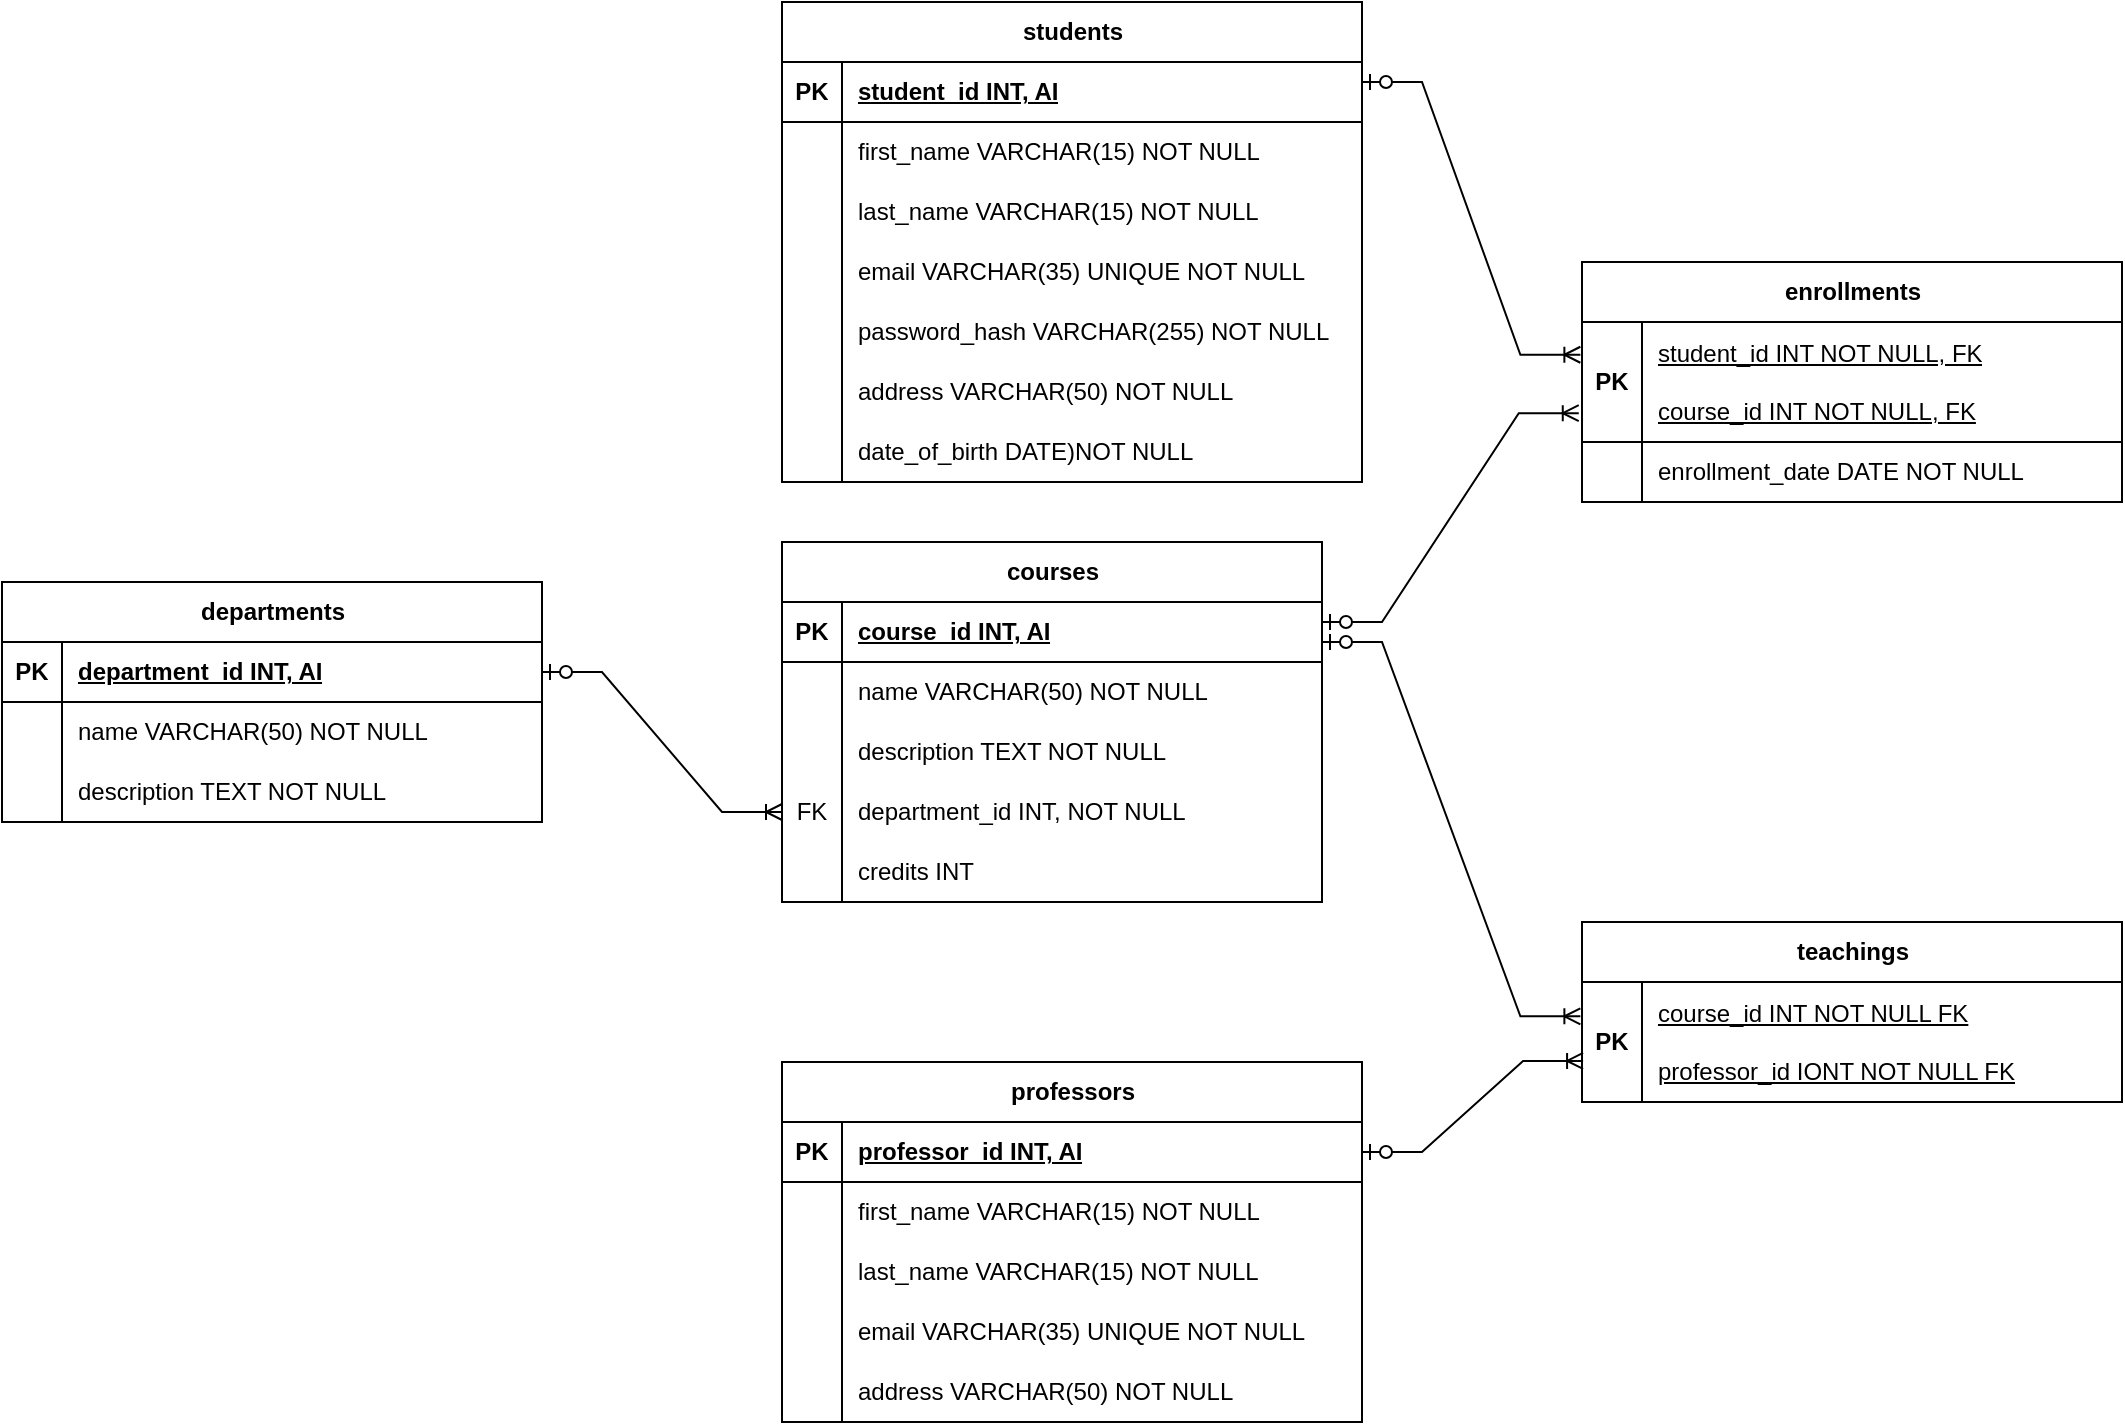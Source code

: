 <mxfile version="25.0.3">
  <diagram name="Page-1" id="q9P9Y-jpxw7oBc7O15n1">
    <mxGraphModel dx="1272" dy="900" grid="1" gridSize="10" guides="1" tooltips="1" connect="1" arrows="1" fold="1" page="1" pageScale="1" pageWidth="1169" pageHeight="827" math="0" shadow="0">
      <root>
        <mxCell id="0" />
        <mxCell id="1" parent="0" />
        <mxCell id="K55-5gkBgCIvdT2aIdZT-1" value="students" style="shape=table;startSize=30;container=1;collapsible=1;childLayout=tableLayout;fixedRows=1;rowLines=0;fontStyle=1;align=center;resizeLast=1;html=1;" parent="1" vertex="1">
          <mxGeometry x="440" y="30" width="290" height="240" as="geometry" />
        </mxCell>
        <mxCell id="K55-5gkBgCIvdT2aIdZT-2" value="" style="shape=tableRow;horizontal=0;startSize=0;swimlaneHead=0;swimlaneBody=0;fillColor=none;collapsible=0;dropTarget=0;points=[[0,0.5],[1,0.5]];portConstraint=eastwest;top=0;left=0;right=0;bottom=1;" parent="K55-5gkBgCIvdT2aIdZT-1" vertex="1">
          <mxGeometry y="30" width="290" height="30" as="geometry" />
        </mxCell>
        <mxCell id="K55-5gkBgCIvdT2aIdZT-3" value="PK" style="shape=partialRectangle;connectable=0;fillColor=none;top=0;left=0;bottom=0;right=0;fontStyle=1;overflow=hidden;whiteSpace=wrap;html=1;" parent="K55-5gkBgCIvdT2aIdZT-2" vertex="1">
          <mxGeometry width="30" height="30" as="geometry">
            <mxRectangle width="30" height="30" as="alternateBounds" />
          </mxGeometry>
        </mxCell>
        <mxCell id="K55-5gkBgCIvdT2aIdZT-4" value="student_id INT, AI" style="shape=partialRectangle;connectable=0;fillColor=none;top=0;left=0;bottom=0;right=0;align=left;spacingLeft=6;fontStyle=5;overflow=hidden;whiteSpace=wrap;html=1;" parent="K55-5gkBgCIvdT2aIdZT-2" vertex="1">
          <mxGeometry x="30" width="260" height="30" as="geometry">
            <mxRectangle width="260" height="30" as="alternateBounds" />
          </mxGeometry>
        </mxCell>
        <mxCell id="K55-5gkBgCIvdT2aIdZT-5" value="" style="shape=tableRow;horizontal=0;startSize=0;swimlaneHead=0;swimlaneBody=0;fillColor=none;collapsible=0;dropTarget=0;points=[[0,0.5],[1,0.5]];portConstraint=eastwest;top=0;left=0;right=0;bottom=0;" parent="K55-5gkBgCIvdT2aIdZT-1" vertex="1">
          <mxGeometry y="60" width="290" height="30" as="geometry" />
        </mxCell>
        <mxCell id="K55-5gkBgCIvdT2aIdZT-6" value="" style="shape=partialRectangle;connectable=0;fillColor=none;top=0;left=0;bottom=0;right=0;editable=1;overflow=hidden;whiteSpace=wrap;html=1;" parent="K55-5gkBgCIvdT2aIdZT-5" vertex="1">
          <mxGeometry width="30" height="30" as="geometry">
            <mxRectangle width="30" height="30" as="alternateBounds" />
          </mxGeometry>
        </mxCell>
        <mxCell id="K55-5gkBgCIvdT2aIdZT-7" value="first_name VARCHAR(15) NOT NULL" style="shape=partialRectangle;connectable=0;fillColor=none;top=0;left=0;bottom=0;right=0;align=left;spacingLeft=6;overflow=hidden;whiteSpace=wrap;html=1;" parent="K55-5gkBgCIvdT2aIdZT-5" vertex="1">
          <mxGeometry x="30" width="260" height="30" as="geometry">
            <mxRectangle width="260" height="30" as="alternateBounds" />
          </mxGeometry>
        </mxCell>
        <mxCell id="K55-5gkBgCIvdT2aIdZT-8" value="" style="shape=tableRow;horizontal=0;startSize=0;swimlaneHead=0;swimlaneBody=0;fillColor=none;collapsible=0;dropTarget=0;points=[[0,0.5],[1,0.5]];portConstraint=eastwest;top=0;left=0;right=0;bottom=0;" parent="K55-5gkBgCIvdT2aIdZT-1" vertex="1">
          <mxGeometry y="90" width="290" height="30" as="geometry" />
        </mxCell>
        <mxCell id="K55-5gkBgCIvdT2aIdZT-9" value="" style="shape=partialRectangle;connectable=0;fillColor=none;top=0;left=0;bottom=0;right=0;editable=1;overflow=hidden;whiteSpace=wrap;html=1;" parent="K55-5gkBgCIvdT2aIdZT-8" vertex="1">
          <mxGeometry width="30" height="30" as="geometry">
            <mxRectangle width="30" height="30" as="alternateBounds" />
          </mxGeometry>
        </mxCell>
        <mxCell id="K55-5gkBgCIvdT2aIdZT-10" value="last_name VARCHAR(15) NOT NULL" style="shape=partialRectangle;connectable=0;fillColor=none;top=0;left=0;bottom=0;right=0;align=left;spacingLeft=6;overflow=hidden;whiteSpace=wrap;html=1;" parent="K55-5gkBgCIvdT2aIdZT-8" vertex="1">
          <mxGeometry x="30" width="260" height="30" as="geometry">
            <mxRectangle width="260" height="30" as="alternateBounds" />
          </mxGeometry>
        </mxCell>
        <mxCell id="K55-5gkBgCIvdT2aIdZT-11" value="" style="shape=tableRow;horizontal=0;startSize=0;swimlaneHead=0;swimlaneBody=0;fillColor=none;collapsible=0;dropTarget=0;points=[[0,0.5],[1,0.5]];portConstraint=eastwest;top=0;left=0;right=0;bottom=0;" parent="K55-5gkBgCIvdT2aIdZT-1" vertex="1">
          <mxGeometry y="120" width="290" height="30" as="geometry" />
        </mxCell>
        <mxCell id="K55-5gkBgCIvdT2aIdZT-12" value="" style="shape=partialRectangle;connectable=0;fillColor=none;top=0;left=0;bottom=0;right=0;editable=1;overflow=hidden;whiteSpace=wrap;html=1;" parent="K55-5gkBgCIvdT2aIdZT-11" vertex="1">
          <mxGeometry width="30" height="30" as="geometry">
            <mxRectangle width="30" height="30" as="alternateBounds" />
          </mxGeometry>
        </mxCell>
        <mxCell id="K55-5gkBgCIvdT2aIdZT-13" value="email VARCHAR(35) UNIQUE NOT NULL" style="shape=partialRectangle;connectable=0;fillColor=none;top=0;left=0;bottom=0;right=0;align=left;spacingLeft=6;overflow=hidden;whiteSpace=wrap;html=1;" parent="K55-5gkBgCIvdT2aIdZT-11" vertex="1">
          <mxGeometry x="30" width="260" height="30" as="geometry">
            <mxRectangle width="260" height="30" as="alternateBounds" />
          </mxGeometry>
        </mxCell>
        <mxCell id="K55-5gkBgCIvdT2aIdZT-14" value="" style="shape=tableRow;horizontal=0;startSize=0;swimlaneHead=0;swimlaneBody=0;fillColor=none;collapsible=0;dropTarget=0;points=[[0,0.5],[1,0.5]];portConstraint=eastwest;top=0;left=0;right=0;bottom=0;" parent="K55-5gkBgCIvdT2aIdZT-1" vertex="1">
          <mxGeometry y="150" width="290" height="30" as="geometry" />
        </mxCell>
        <mxCell id="K55-5gkBgCIvdT2aIdZT-15" value="" style="shape=partialRectangle;connectable=0;fillColor=none;top=0;left=0;bottom=0;right=0;editable=1;overflow=hidden;whiteSpace=wrap;html=1;" parent="K55-5gkBgCIvdT2aIdZT-14" vertex="1">
          <mxGeometry width="30" height="30" as="geometry">
            <mxRectangle width="30" height="30" as="alternateBounds" />
          </mxGeometry>
        </mxCell>
        <mxCell id="K55-5gkBgCIvdT2aIdZT-16" value="password_hash VARCHAR(255) NOT NULL" style="shape=partialRectangle;connectable=0;fillColor=none;top=0;left=0;bottom=0;right=0;align=left;spacingLeft=6;overflow=hidden;whiteSpace=wrap;html=1;" parent="K55-5gkBgCIvdT2aIdZT-14" vertex="1">
          <mxGeometry x="30" width="260" height="30" as="geometry">
            <mxRectangle width="260" height="30" as="alternateBounds" />
          </mxGeometry>
        </mxCell>
        <mxCell id="K55-5gkBgCIvdT2aIdZT-17" value="" style="shape=tableRow;horizontal=0;startSize=0;swimlaneHead=0;swimlaneBody=0;fillColor=none;collapsible=0;dropTarget=0;points=[[0,0.5],[1,0.5]];portConstraint=eastwest;top=0;left=0;right=0;bottom=0;" parent="K55-5gkBgCIvdT2aIdZT-1" vertex="1">
          <mxGeometry y="180" width="290" height="30" as="geometry" />
        </mxCell>
        <mxCell id="K55-5gkBgCIvdT2aIdZT-18" value="" style="shape=partialRectangle;connectable=0;fillColor=none;top=0;left=0;bottom=0;right=0;editable=1;overflow=hidden;whiteSpace=wrap;html=1;" parent="K55-5gkBgCIvdT2aIdZT-17" vertex="1">
          <mxGeometry width="30" height="30" as="geometry">
            <mxRectangle width="30" height="30" as="alternateBounds" />
          </mxGeometry>
        </mxCell>
        <mxCell id="K55-5gkBgCIvdT2aIdZT-19" value="address VARCHAR(50) NOT NULL" style="shape=partialRectangle;connectable=0;fillColor=none;top=0;left=0;bottom=0;right=0;align=left;spacingLeft=6;overflow=hidden;whiteSpace=wrap;html=1;" parent="K55-5gkBgCIvdT2aIdZT-17" vertex="1">
          <mxGeometry x="30" width="260" height="30" as="geometry">
            <mxRectangle width="260" height="30" as="alternateBounds" />
          </mxGeometry>
        </mxCell>
        <mxCell id="Xlyhr4IFRxJNU7q4O0cl-1" value="" style="shape=tableRow;horizontal=0;startSize=0;swimlaneHead=0;swimlaneBody=0;fillColor=none;collapsible=0;dropTarget=0;points=[[0,0.5],[1,0.5]];portConstraint=eastwest;top=0;left=0;right=0;bottom=0;" vertex="1" parent="K55-5gkBgCIvdT2aIdZT-1">
          <mxGeometry y="210" width="290" height="30" as="geometry" />
        </mxCell>
        <mxCell id="Xlyhr4IFRxJNU7q4O0cl-2" value="" style="shape=partialRectangle;connectable=0;fillColor=none;top=0;left=0;bottom=0;right=0;editable=1;overflow=hidden;whiteSpace=wrap;html=1;" vertex="1" parent="Xlyhr4IFRxJNU7q4O0cl-1">
          <mxGeometry width="30" height="30" as="geometry">
            <mxRectangle width="30" height="30" as="alternateBounds" />
          </mxGeometry>
        </mxCell>
        <mxCell id="Xlyhr4IFRxJNU7q4O0cl-3" value="date_of_birth DATE)NOT NULL" style="shape=partialRectangle;connectable=0;fillColor=none;top=0;left=0;bottom=0;right=0;align=left;spacingLeft=6;overflow=hidden;whiteSpace=wrap;html=1;" vertex="1" parent="Xlyhr4IFRxJNU7q4O0cl-1">
          <mxGeometry x="30" width="260" height="30" as="geometry">
            <mxRectangle width="260" height="30" as="alternateBounds" />
          </mxGeometry>
        </mxCell>
        <mxCell id="K55-5gkBgCIvdT2aIdZT-21" value="courses" style="shape=table;startSize=30;container=1;collapsible=1;childLayout=tableLayout;fixedRows=1;rowLines=0;fontStyle=1;align=center;resizeLast=1;html=1;" parent="1" vertex="1">
          <mxGeometry x="440" y="300" width="270" height="180" as="geometry" />
        </mxCell>
        <mxCell id="K55-5gkBgCIvdT2aIdZT-22" value="" style="shape=tableRow;horizontal=0;startSize=0;swimlaneHead=0;swimlaneBody=0;fillColor=none;collapsible=0;dropTarget=0;points=[[0,0.5],[1,0.5]];portConstraint=eastwest;top=0;left=0;right=0;bottom=1;" parent="K55-5gkBgCIvdT2aIdZT-21" vertex="1">
          <mxGeometry y="30" width="270" height="30" as="geometry" />
        </mxCell>
        <mxCell id="K55-5gkBgCIvdT2aIdZT-23" value="PK" style="shape=partialRectangle;connectable=0;fillColor=none;top=0;left=0;bottom=0;right=0;fontStyle=1;overflow=hidden;whiteSpace=wrap;html=1;" parent="K55-5gkBgCIvdT2aIdZT-22" vertex="1">
          <mxGeometry width="30" height="30" as="geometry">
            <mxRectangle width="30" height="30" as="alternateBounds" />
          </mxGeometry>
        </mxCell>
        <mxCell id="K55-5gkBgCIvdT2aIdZT-24" value="course_id INT, AI" style="shape=partialRectangle;connectable=0;fillColor=none;top=0;left=0;bottom=0;right=0;align=left;spacingLeft=6;fontStyle=5;overflow=hidden;whiteSpace=wrap;html=1;" parent="K55-5gkBgCIvdT2aIdZT-22" vertex="1">
          <mxGeometry x="30" width="240" height="30" as="geometry">
            <mxRectangle width="240" height="30" as="alternateBounds" />
          </mxGeometry>
        </mxCell>
        <mxCell id="K55-5gkBgCIvdT2aIdZT-25" value="" style="shape=tableRow;horizontal=0;startSize=0;swimlaneHead=0;swimlaneBody=0;fillColor=none;collapsible=0;dropTarget=0;points=[[0,0.5],[1,0.5]];portConstraint=eastwest;top=0;left=0;right=0;bottom=0;" parent="K55-5gkBgCIvdT2aIdZT-21" vertex="1">
          <mxGeometry y="60" width="270" height="30" as="geometry" />
        </mxCell>
        <mxCell id="K55-5gkBgCIvdT2aIdZT-26" value="" style="shape=partialRectangle;connectable=0;fillColor=none;top=0;left=0;bottom=0;right=0;editable=1;overflow=hidden;whiteSpace=wrap;html=1;" parent="K55-5gkBgCIvdT2aIdZT-25" vertex="1">
          <mxGeometry width="30" height="30" as="geometry">
            <mxRectangle width="30" height="30" as="alternateBounds" />
          </mxGeometry>
        </mxCell>
        <mxCell id="K55-5gkBgCIvdT2aIdZT-27" value="name VARCHAR(50) NOT NULL" style="shape=partialRectangle;connectable=0;fillColor=none;top=0;left=0;bottom=0;right=0;align=left;spacingLeft=6;overflow=hidden;whiteSpace=wrap;html=1;" parent="K55-5gkBgCIvdT2aIdZT-25" vertex="1">
          <mxGeometry x="30" width="240" height="30" as="geometry">
            <mxRectangle width="240" height="30" as="alternateBounds" />
          </mxGeometry>
        </mxCell>
        <mxCell id="K55-5gkBgCIvdT2aIdZT-28" value="" style="shape=tableRow;horizontal=0;startSize=0;swimlaneHead=0;swimlaneBody=0;fillColor=none;collapsible=0;dropTarget=0;points=[[0,0.5],[1,0.5]];portConstraint=eastwest;top=0;left=0;right=0;bottom=0;" parent="K55-5gkBgCIvdT2aIdZT-21" vertex="1">
          <mxGeometry y="90" width="270" height="30" as="geometry" />
        </mxCell>
        <mxCell id="K55-5gkBgCIvdT2aIdZT-29" value="" style="shape=partialRectangle;connectable=0;fillColor=none;top=0;left=0;bottom=0;right=0;editable=1;overflow=hidden;whiteSpace=wrap;html=1;" parent="K55-5gkBgCIvdT2aIdZT-28" vertex="1">
          <mxGeometry width="30" height="30" as="geometry">
            <mxRectangle width="30" height="30" as="alternateBounds" />
          </mxGeometry>
        </mxCell>
        <mxCell id="K55-5gkBgCIvdT2aIdZT-30" value="description TEXT NOT NULL" style="shape=partialRectangle;connectable=0;fillColor=none;top=0;left=0;bottom=0;right=0;align=left;spacingLeft=6;overflow=hidden;whiteSpace=wrap;html=1;" parent="K55-5gkBgCIvdT2aIdZT-28" vertex="1">
          <mxGeometry x="30" width="240" height="30" as="geometry">
            <mxRectangle width="240" height="30" as="alternateBounds" />
          </mxGeometry>
        </mxCell>
        <mxCell id="K55-5gkBgCIvdT2aIdZT-31" value="" style="shape=tableRow;horizontal=0;startSize=0;swimlaneHead=0;swimlaneBody=0;fillColor=none;collapsible=0;dropTarget=0;points=[[0,0.5],[1,0.5]];portConstraint=eastwest;top=0;left=0;right=0;bottom=0;" parent="K55-5gkBgCIvdT2aIdZT-21" vertex="1">
          <mxGeometry y="120" width="270" height="30" as="geometry" />
        </mxCell>
        <mxCell id="K55-5gkBgCIvdT2aIdZT-32" value="FK" style="shape=partialRectangle;connectable=0;fillColor=none;top=0;left=0;bottom=0;right=0;editable=1;overflow=hidden;whiteSpace=wrap;html=1;" parent="K55-5gkBgCIvdT2aIdZT-31" vertex="1">
          <mxGeometry width="30" height="30" as="geometry">
            <mxRectangle width="30" height="30" as="alternateBounds" />
          </mxGeometry>
        </mxCell>
        <mxCell id="K55-5gkBgCIvdT2aIdZT-33" value="department_id INT, NOT NULL" style="shape=partialRectangle;connectable=0;fillColor=none;top=0;left=0;bottom=0;right=0;align=left;spacingLeft=6;overflow=hidden;whiteSpace=wrap;html=1;" parent="K55-5gkBgCIvdT2aIdZT-31" vertex="1">
          <mxGeometry x="30" width="240" height="30" as="geometry">
            <mxRectangle width="240" height="30" as="alternateBounds" />
          </mxGeometry>
        </mxCell>
        <mxCell id="K55-5gkBgCIvdT2aIdZT-34" value="" style="shape=tableRow;horizontal=0;startSize=0;swimlaneHead=0;swimlaneBody=0;fillColor=none;collapsible=0;dropTarget=0;points=[[0,0.5],[1,0.5]];portConstraint=eastwest;top=0;left=0;right=0;bottom=0;" parent="K55-5gkBgCIvdT2aIdZT-21" vertex="1">
          <mxGeometry y="150" width="270" height="30" as="geometry" />
        </mxCell>
        <mxCell id="K55-5gkBgCIvdT2aIdZT-35" value="" style="shape=partialRectangle;connectable=0;fillColor=none;top=0;left=0;bottom=0;right=0;editable=1;overflow=hidden;whiteSpace=wrap;html=1;" parent="K55-5gkBgCIvdT2aIdZT-34" vertex="1">
          <mxGeometry width="30" height="30" as="geometry">
            <mxRectangle width="30" height="30" as="alternateBounds" />
          </mxGeometry>
        </mxCell>
        <mxCell id="K55-5gkBgCIvdT2aIdZT-36" value="credits INT" style="shape=partialRectangle;connectable=0;fillColor=none;top=0;left=0;bottom=0;right=0;align=left;spacingLeft=6;overflow=hidden;whiteSpace=wrap;html=1;" parent="K55-5gkBgCIvdT2aIdZT-34" vertex="1">
          <mxGeometry x="30" width="240" height="30" as="geometry">
            <mxRectangle width="240" height="30" as="alternateBounds" />
          </mxGeometry>
        </mxCell>
        <mxCell id="K55-5gkBgCIvdT2aIdZT-40" value="professors" style="shape=table;startSize=30;container=1;collapsible=1;childLayout=tableLayout;fixedRows=1;rowLines=0;fontStyle=1;align=center;resizeLast=1;html=1;" parent="1" vertex="1">
          <mxGeometry x="440" y="560" width="290" height="180" as="geometry" />
        </mxCell>
        <mxCell id="K55-5gkBgCIvdT2aIdZT-41" value="" style="shape=tableRow;horizontal=0;startSize=0;swimlaneHead=0;swimlaneBody=0;fillColor=none;collapsible=0;dropTarget=0;points=[[0,0.5],[1,0.5]];portConstraint=eastwest;top=0;left=0;right=0;bottom=1;" parent="K55-5gkBgCIvdT2aIdZT-40" vertex="1">
          <mxGeometry y="30" width="290" height="30" as="geometry" />
        </mxCell>
        <mxCell id="K55-5gkBgCIvdT2aIdZT-42" value="PK" style="shape=partialRectangle;connectable=0;fillColor=none;top=0;left=0;bottom=0;right=0;fontStyle=1;overflow=hidden;whiteSpace=wrap;html=1;" parent="K55-5gkBgCIvdT2aIdZT-41" vertex="1">
          <mxGeometry width="30" height="30" as="geometry">
            <mxRectangle width="30" height="30" as="alternateBounds" />
          </mxGeometry>
        </mxCell>
        <mxCell id="K55-5gkBgCIvdT2aIdZT-43" value="professor_id INT, AI" style="shape=partialRectangle;connectable=0;fillColor=none;top=0;left=0;bottom=0;right=0;align=left;spacingLeft=6;fontStyle=5;overflow=hidden;whiteSpace=wrap;html=1;" parent="K55-5gkBgCIvdT2aIdZT-41" vertex="1">
          <mxGeometry x="30" width="260" height="30" as="geometry">
            <mxRectangle width="260" height="30" as="alternateBounds" />
          </mxGeometry>
        </mxCell>
        <mxCell id="K55-5gkBgCIvdT2aIdZT-44" value="" style="shape=tableRow;horizontal=0;startSize=0;swimlaneHead=0;swimlaneBody=0;fillColor=none;collapsible=0;dropTarget=0;points=[[0,0.5],[1,0.5]];portConstraint=eastwest;top=0;left=0;right=0;bottom=0;" parent="K55-5gkBgCIvdT2aIdZT-40" vertex="1">
          <mxGeometry y="60" width="290" height="30" as="geometry" />
        </mxCell>
        <mxCell id="K55-5gkBgCIvdT2aIdZT-45" value="" style="shape=partialRectangle;connectable=0;fillColor=none;top=0;left=0;bottom=0;right=0;editable=1;overflow=hidden;whiteSpace=wrap;html=1;" parent="K55-5gkBgCIvdT2aIdZT-44" vertex="1">
          <mxGeometry width="30" height="30" as="geometry">
            <mxRectangle width="30" height="30" as="alternateBounds" />
          </mxGeometry>
        </mxCell>
        <mxCell id="K55-5gkBgCIvdT2aIdZT-46" value="first_name VARCHAR(15) NOT NULL" style="shape=partialRectangle;connectable=0;fillColor=none;top=0;left=0;bottom=0;right=0;align=left;spacingLeft=6;overflow=hidden;whiteSpace=wrap;html=1;" parent="K55-5gkBgCIvdT2aIdZT-44" vertex="1">
          <mxGeometry x="30" width="260" height="30" as="geometry">
            <mxRectangle width="260" height="30" as="alternateBounds" />
          </mxGeometry>
        </mxCell>
        <mxCell id="K55-5gkBgCIvdT2aIdZT-47" value="" style="shape=tableRow;horizontal=0;startSize=0;swimlaneHead=0;swimlaneBody=0;fillColor=none;collapsible=0;dropTarget=0;points=[[0,0.5],[1,0.5]];portConstraint=eastwest;top=0;left=0;right=0;bottom=0;" parent="K55-5gkBgCIvdT2aIdZT-40" vertex="1">
          <mxGeometry y="90" width="290" height="30" as="geometry" />
        </mxCell>
        <mxCell id="K55-5gkBgCIvdT2aIdZT-48" value="" style="shape=partialRectangle;connectable=0;fillColor=none;top=0;left=0;bottom=0;right=0;editable=1;overflow=hidden;whiteSpace=wrap;html=1;" parent="K55-5gkBgCIvdT2aIdZT-47" vertex="1">
          <mxGeometry width="30" height="30" as="geometry">
            <mxRectangle width="30" height="30" as="alternateBounds" />
          </mxGeometry>
        </mxCell>
        <mxCell id="K55-5gkBgCIvdT2aIdZT-49" value="last_name VARCHAR(15) NOT NULL" style="shape=partialRectangle;connectable=0;fillColor=none;top=0;left=0;bottom=0;right=0;align=left;spacingLeft=6;overflow=hidden;whiteSpace=wrap;html=1;" parent="K55-5gkBgCIvdT2aIdZT-47" vertex="1">
          <mxGeometry x="30" width="260" height="30" as="geometry">
            <mxRectangle width="260" height="30" as="alternateBounds" />
          </mxGeometry>
        </mxCell>
        <mxCell id="K55-5gkBgCIvdT2aIdZT-50" value="" style="shape=tableRow;horizontal=0;startSize=0;swimlaneHead=0;swimlaneBody=0;fillColor=none;collapsible=0;dropTarget=0;points=[[0,0.5],[1,0.5]];portConstraint=eastwest;top=0;left=0;right=0;bottom=0;" parent="K55-5gkBgCIvdT2aIdZT-40" vertex="1">
          <mxGeometry y="120" width="290" height="30" as="geometry" />
        </mxCell>
        <mxCell id="K55-5gkBgCIvdT2aIdZT-51" value="" style="shape=partialRectangle;connectable=0;fillColor=none;top=0;left=0;bottom=0;right=0;editable=1;overflow=hidden;whiteSpace=wrap;html=1;" parent="K55-5gkBgCIvdT2aIdZT-50" vertex="1">
          <mxGeometry width="30" height="30" as="geometry">
            <mxRectangle width="30" height="30" as="alternateBounds" />
          </mxGeometry>
        </mxCell>
        <mxCell id="K55-5gkBgCIvdT2aIdZT-52" value="email VARCHAR(35) UNIQUE NOT NULL" style="shape=partialRectangle;connectable=0;fillColor=none;top=0;left=0;bottom=0;right=0;align=left;spacingLeft=6;overflow=hidden;whiteSpace=wrap;html=1;" parent="K55-5gkBgCIvdT2aIdZT-50" vertex="1">
          <mxGeometry x="30" width="260" height="30" as="geometry">
            <mxRectangle width="260" height="30" as="alternateBounds" />
          </mxGeometry>
        </mxCell>
        <mxCell id="K55-5gkBgCIvdT2aIdZT-53" value="" style="shape=tableRow;horizontal=0;startSize=0;swimlaneHead=0;swimlaneBody=0;fillColor=none;collapsible=0;dropTarget=0;points=[[0,0.5],[1,0.5]];portConstraint=eastwest;top=0;left=0;right=0;bottom=0;" parent="K55-5gkBgCIvdT2aIdZT-40" vertex="1">
          <mxGeometry y="150" width="290" height="30" as="geometry" />
        </mxCell>
        <mxCell id="K55-5gkBgCIvdT2aIdZT-54" value="" style="shape=partialRectangle;connectable=0;fillColor=none;top=0;left=0;bottom=0;right=0;editable=1;overflow=hidden;whiteSpace=wrap;html=1;" parent="K55-5gkBgCIvdT2aIdZT-53" vertex="1">
          <mxGeometry width="30" height="30" as="geometry">
            <mxRectangle width="30" height="30" as="alternateBounds" />
          </mxGeometry>
        </mxCell>
        <mxCell id="K55-5gkBgCIvdT2aIdZT-55" value="address VARCHAR(50) NOT NULL" style="shape=partialRectangle;connectable=0;fillColor=none;top=0;left=0;bottom=0;right=0;align=left;spacingLeft=6;overflow=hidden;whiteSpace=wrap;html=1;" parent="K55-5gkBgCIvdT2aIdZT-53" vertex="1">
          <mxGeometry x="30" width="260" height="30" as="geometry">
            <mxRectangle width="260" height="30" as="alternateBounds" />
          </mxGeometry>
        </mxCell>
        <mxCell id="K55-5gkBgCIvdT2aIdZT-59" value="enrollments" style="shape=table;startSize=30;container=1;collapsible=1;childLayout=tableLayout;fixedRows=1;rowLines=0;fontStyle=1;align=center;resizeLast=1;html=1;" parent="1" vertex="1">
          <mxGeometry x="840" y="160" width="270" height="120" as="geometry" />
        </mxCell>
        <mxCell id="K55-5gkBgCIvdT2aIdZT-60" value="" style="shape=tableRow;horizontal=0;startSize=0;swimlaneHead=0;swimlaneBody=0;fillColor=none;collapsible=0;dropTarget=0;points=[[0,0.5],[1,0.5]];portConstraint=eastwest;top=0;left=0;right=0;bottom=1;" parent="K55-5gkBgCIvdT2aIdZT-59" vertex="1">
          <mxGeometry y="30" width="270" height="60" as="geometry" />
        </mxCell>
        <mxCell id="K55-5gkBgCIvdT2aIdZT-61" value="PK" style="shape=partialRectangle;connectable=0;fillColor=none;top=0;left=0;bottom=0;right=0;fontStyle=1;overflow=hidden;whiteSpace=wrap;html=1;" parent="K55-5gkBgCIvdT2aIdZT-60" vertex="1">
          <mxGeometry width="30" height="60" as="geometry">
            <mxRectangle width="30" height="60" as="alternateBounds" />
          </mxGeometry>
        </mxCell>
        <mxCell id="K55-5gkBgCIvdT2aIdZT-62" value="&lt;span style=&quot;font-weight: 400; text-decoration: none;&quot;&gt;student_id INT NOT NULL, FK&lt;/span&gt;&lt;div&gt;&lt;span style=&quot;font-weight: 400;&quot;&gt;&lt;br&gt;&lt;/span&gt;&lt;div style=&quot;font-weight: 400; text-decoration: none;&quot;&gt;course_id INT NOT NULL, FK&lt;/div&gt;&lt;/div&gt;" style="shape=partialRectangle;connectable=0;fillColor=none;top=0;left=0;bottom=0;right=0;align=left;spacingLeft=6;fontStyle=5;overflow=hidden;whiteSpace=wrap;html=1;" parent="K55-5gkBgCIvdT2aIdZT-60" vertex="1">
          <mxGeometry x="30" width="240" height="60" as="geometry">
            <mxRectangle width="240" height="60" as="alternateBounds" />
          </mxGeometry>
        </mxCell>
        <mxCell id="K55-5gkBgCIvdT2aIdZT-69" value="" style="shape=tableRow;horizontal=0;startSize=0;swimlaneHead=0;swimlaneBody=0;fillColor=none;collapsible=0;dropTarget=0;points=[[0,0.5],[1,0.5]];portConstraint=eastwest;top=0;left=0;right=0;bottom=0;" parent="K55-5gkBgCIvdT2aIdZT-59" vertex="1">
          <mxGeometry y="90" width="270" height="30" as="geometry" />
        </mxCell>
        <mxCell id="K55-5gkBgCIvdT2aIdZT-70" value="" style="shape=partialRectangle;connectable=0;fillColor=none;top=0;left=0;bottom=0;right=0;editable=1;overflow=hidden;whiteSpace=wrap;html=1;" parent="K55-5gkBgCIvdT2aIdZT-69" vertex="1">
          <mxGeometry width="30" height="30" as="geometry">
            <mxRectangle width="30" height="30" as="alternateBounds" />
          </mxGeometry>
        </mxCell>
        <mxCell id="K55-5gkBgCIvdT2aIdZT-71" value="enrollment_date DATE NOT NULL" style="shape=partialRectangle;connectable=0;fillColor=none;top=0;left=0;bottom=0;right=0;align=left;spacingLeft=6;overflow=hidden;whiteSpace=wrap;html=1;" parent="K55-5gkBgCIvdT2aIdZT-69" vertex="1">
          <mxGeometry x="30" width="240" height="30" as="geometry">
            <mxRectangle width="240" height="30" as="alternateBounds" />
          </mxGeometry>
        </mxCell>
        <mxCell id="K55-5gkBgCIvdT2aIdZT-75" value="departments" style="shape=table;startSize=30;container=1;collapsible=1;childLayout=tableLayout;fixedRows=1;rowLines=0;fontStyle=1;align=center;resizeLast=1;html=1;" parent="1" vertex="1">
          <mxGeometry x="50" y="320" width="270" height="120" as="geometry" />
        </mxCell>
        <mxCell id="K55-5gkBgCIvdT2aIdZT-76" value="" style="shape=tableRow;horizontal=0;startSize=0;swimlaneHead=0;swimlaneBody=0;fillColor=none;collapsible=0;dropTarget=0;points=[[0,0.5],[1,0.5]];portConstraint=eastwest;top=0;left=0;right=0;bottom=1;" parent="K55-5gkBgCIvdT2aIdZT-75" vertex="1">
          <mxGeometry y="30" width="270" height="30" as="geometry" />
        </mxCell>
        <mxCell id="K55-5gkBgCIvdT2aIdZT-77" value="PK" style="shape=partialRectangle;connectable=0;fillColor=none;top=0;left=0;bottom=0;right=0;fontStyle=1;overflow=hidden;whiteSpace=wrap;html=1;" parent="K55-5gkBgCIvdT2aIdZT-76" vertex="1">
          <mxGeometry width="30" height="30" as="geometry">
            <mxRectangle width="30" height="30" as="alternateBounds" />
          </mxGeometry>
        </mxCell>
        <mxCell id="K55-5gkBgCIvdT2aIdZT-78" value="department_id INT, AI" style="shape=partialRectangle;connectable=0;fillColor=none;top=0;left=0;bottom=0;right=0;align=left;spacingLeft=6;fontStyle=5;overflow=hidden;whiteSpace=wrap;html=1;" parent="K55-5gkBgCIvdT2aIdZT-76" vertex="1">
          <mxGeometry x="30" width="240" height="30" as="geometry">
            <mxRectangle width="240" height="30" as="alternateBounds" />
          </mxGeometry>
        </mxCell>
        <mxCell id="K55-5gkBgCIvdT2aIdZT-79" value="" style="shape=tableRow;horizontal=0;startSize=0;swimlaneHead=0;swimlaneBody=0;fillColor=none;collapsible=0;dropTarget=0;points=[[0,0.5],[1,0.5]];portConstraint=eastwest;top=0;left=0;right=0;bottom=0;" parent="K55-5gkBgCIvdT2aIdZT-75" vertex="1">
          <mxGeometry y="60" width="270" height="30" as="geometry" />
        </mxCell>
        <mxCell id="K55-5gkBgCIvdT2aIdZT-80" value="" style="shape=partialRectangle;connectable=0;fillColor=none;top=0;left=0;bottom=0;right=0;editable=1;overflow=hidden;whiteSpace=wrap;html=1;" parent="K55-5gkBgCIvdT2aIdZT-79" vertex="1">
          <mxGeometry width="30" height="30" as="geometry">
            <mxRectangle width="30" height="30" as="alternateBounds" />
          </mxGeometry>
        </mxCell>
        <mxCell id="K55-5gkBgCIvdT2aIdZT-81" value="name VARCHAR(50) NOT NULL" style="shape=partialRectangle;connectable=0;fillColor=none;top=0;left=0;bottom=0;right=0;align=left;spacingLeft=6;overflow=hidden;whiteSpace=wrap;html=1;" parent="K55-5gkBgCIvdT2aIdZT-79" vertex="1">
          <mxGeometry x="30" width="240" height="30" as="geometry">
            <mxRectangle width="240" height="30" as="alternateBounds" />
          </mxGeometry>
        </mxCell>
        <mxCell id="K55-5gkBgCIvdT2aIdZT-82" value="" style="shape=tableRow;horizontal=0;startSize=0;swimlaneHead=0;swimlaneBody=0;fillColor=none;collapsible=0;dropTarget=0;points=[[0,0.5],[1,0.5]];portConstraint=eastwest;top=0;left=0;right=0;bottom=0;" parent="K55-5gkBgCIvdT2aIdZT-75" vertex="1">
          <mxGeometry y="90" width="270" height="30" as="geometry" />
        </mxCell>
        <mxCell id="K55-5gkBgCIvdT2aIdZT-83" value="" style="shape=partialRectangle;connectable=0;fillColor=none;top=0;left=0;bottom=0;right=0;editable=1;overflow=hidden;whiteSpace=wrap;html=1;" parent="K55-5gkBgCIvdT2aIdZT-82" vertex="1">
          <mxGeometry width="30" height="30" as="geometry">
            <mxRectangle width="30" height="30" as="alternateBounds" />
          </mxGeometry>
        </mxCell>
        <mxCell id="K55-5gkBgCIvdT2aIdZT-84" value="description TEXT NOT NULL" style="shape=partialRectangle;connectable=0;fillColor=none;top=0;left=0;bottom=0;right=0;align=left;spacingLeft=6;overflow=hidden;whiteSpace=wrap;html=1;" parent="K55-5gkBgCIvdT2aIdZT-82" vertex="1">
          <mxGeometry x="30" width="240" height="30" as="geometry">
            <mxRectangle width="240" height="30" as="alternateBounds" />
          </mxGeometry>
        </mxCell>
        <mxCell id="K55-5gkBgCIvdT2aIdZT-91" value="teachings" style="shape=table;startSize=30;container=1;collapsible=1;childLayout=tableLayout;fixedRows=1;rowLines=0;fontStyle=1;align=center;resizeLast=1;html=1;" parent="1" vertex="1">
          <mxGeometry x="840" y="490" width="270" height="90" as="geometry" />
        </mxCell>
        <mxCell id="K55-5gkBgCIvdT2aIdZT-92" value="" style="shape=tableRow;horizontal=0;startSize=0;swimlaneHead=0;swimlaneBody=0;fillColor=none;collapsible=0;dropTarget=0;points=[[0,0.5],[1,0.5]];portConstraint=eastwest;top=0;left=0;right=0;bottom=1;" parent="K55-5gkBgCIvdT2aIdZT-91" vertex="1">
          <mxGeometry y="30" width="270" height="60" as="geometry" />
        </mxCell>
        <mxCell id="K55-5gkBgCIvdT2aIdZT-93" value="PK" style="shape=partialRectangle;connectable=0;fillColor=none;top=0;left=0;bottom=0;right=0;fontStyle=1;overflow=hidden;whiteSpace=wrap;html=1;" parent="K55-5gkBgCIvdT2aIdZT-92" vertex="1">
          <mxGeometry width="30" height="60" as="geometry">
            <mxRectangle width="30" height="60" as="alternateBounds" />
          </mxGeometry>
        </mxCell>
        <mxCell id="K55-5gkBgCIvdT2aIdZT-94" value="&lt;span style=&quot;font-weight: 400; text-decoration: none;&quot;&gt;course_id INT NOT NULL FK&lt;/span&gt;&lt;br&gt;&lt;div&gt;&lt;span style=&quot;font-weight: 400; text-decoration: none;&quot;&gt;&lt;br&gt;&lt;/span&gt;&lt;/div&gt;&lt;div&gt;&lt;span style=&quot;font-weight: 400; text-decoration: none;&quot;&gt;professor_id IONT NOT NULL FK&lt;/span&gt;&lt;span style=&quot;font-weight: 400; text-decoration: none;&quot;&gt;&lt;br&gt;&lt;/span&gt;&lt;/div&gt;" style="shape=partialRectangle;connectable=0;fillColor=none;top=0;left=0;bottom=0;right=0;align=left;spacingLeft=6;fontStyle=5;overflow=hidden;whiteSpace=wrap;html=1;" parent="K55-5gkBgCIvdT2aIdZT-92" vertex="1">
          <mxGeometry x="30" width="240" height="60" as="geometry">
            <mxRectangle width="240" height="60" as="alternateBounds" />
          </mxGeometry>
        </mxCell>
        <mxCell id="K55-5gkBgCIvdT2aIdZT-105" value="" style="edgeStyle=entityRelationEdgeStyle;fontSize=12;html=1;endArrow=ERoneToMany;startArrow=ERzeroToOne;rounded=0;exitX=1;exitY=0.5;exitDx=0;exitDy=0;entryX=0;entryY=0.5;entryDx=0;entryDy=0;" parent="1" source="K55-5gkBgCIvdT2aIdZT-76" target="K55-5gkBgCIvdT2aIdZT-31" edge="1">
          <mxGeometry width="100" height="100" relative="1" as="geometry">
            <mxPoint x="450" y="420" as="sourcePoint" />
            <mxPoint x="550" y="320" as="targetPoint" />
          </mxGeometry>
        </mxCell>
        <mxCell id="K55-5gkBgCIvdT2aIdZT-106" value="" style="edgeStyle=entityRelationEdgeStyle;fontSize=12;html=1;endArrow=ERoneToMany;startArrow=ERzeroToOne;rounded=0;exitX=1;exitY=0.5;exitDx=0;exitDy=0;entryX=-0.003;entryY=0.273;entryDx=0;entryDy=0;entryPerimeter=0;" parent="1" target="K55-5gkBgCIvdT2aIdZT-60" edge="1">
          <mxGeometry width="100" height="100" relative="1" as="geometry">
            <mxPoint x="730" y="70" as="sourcePoint" />
            <mxPoint x="840" y="225" as="targetPoint" />
            <Array as="points">
              <mxPoint x="1220" y="-175" />
            </Array>
          </mxGeometry>
        </mxCell>
        <mxCell id="K55-5gkBgCIvdT2aIdZT-107" value="" style="edgeStyle=entityRelationEdgeStyle;fontSize=12;html=1;endArrow=ERoneToMany;startArrow=ERzeroToOne;rounded=0;exitX=1;exitY=0.5;exitDx=0;exitDy=0;entryX=-0.006;entryY=0.76;entryDx=0;entryDy=0;entryPerimeter=0;" parent="1" target="K55-5gkBgCIvdT2aIdZT-60" edge="1">
          <mxGeometry width="100" height="100" relative="1" as="geometry">
            <mxPoint x="710" y="340" as="sourcePoint" />
            <mxPoint x="840" y="225" as="targetPoint" />
            <Array as="points">
              <mxPoint x="1200" y="95" />
            </Array>
          </mxGeometry>
        </mxCell>
        <mxCell id="K55-5gkBgCIvdT2aIdZT-108" value="" style="edgeStyle=entityRelationEdgeStyle;fontSize=12;html=1;endArrow=ERoneToMany;startArrow=ERzeroToOne;rounded=0;exitX=1;exitY=0.5;exitDx=0;exitDy=0;entryX=-0.003;entryY=0.286;entryDx=0;entryDy=0;entryPerimeter=0;" parent="1" target="K55-5gkBgCIvdT2aIdZT-92" edge="1">
          <mxGeometry width="100" height="100" relative="1" as="geometry">
            <mxPoint x="710" y="350" as="sourcePoint" />
            <mxPoint x="840" y="545" as="targetPoint" />
            <Array as="points">
              <mxPoint x="1200" y="105" />
            </Array>
          </mxGeometry>
        </mxCell>
        <mxCell id="K55-5gkBgCIvdT2aIdZT-109" value="" style="edgeStyle=entityRelationEdgeStyle;fontSize=12;html=1;endArrow=ERoneToMany;startArrow=ERzeroToOne;rounded=0;exitX=1;exitY=0.5;exitDx=0;exitDy=0;entryX=0.002;entryY=0.658;entryDx=0;entryDy=0;entryPerimeter=0;" parent="1" target="K55-5gkBgCIvdT2aIdZT-92" edge="1">
          <mxGeometry width="100" height="100" relative="1" as="geometry">
            <mxPoint x="730" y="605" as="sourcePoint" />
            <mxPoint x="840" y="545" as="targetPoint" />
            <Array as="points">
              <mxPoint x="1220" y="360" />
              <mxPoint x="790" y="845" />
            </Array>
          </mxGeometry>
        </mxCell>
      </root>
    </mxGraphModel>
  </diagram>
</mxfile>
